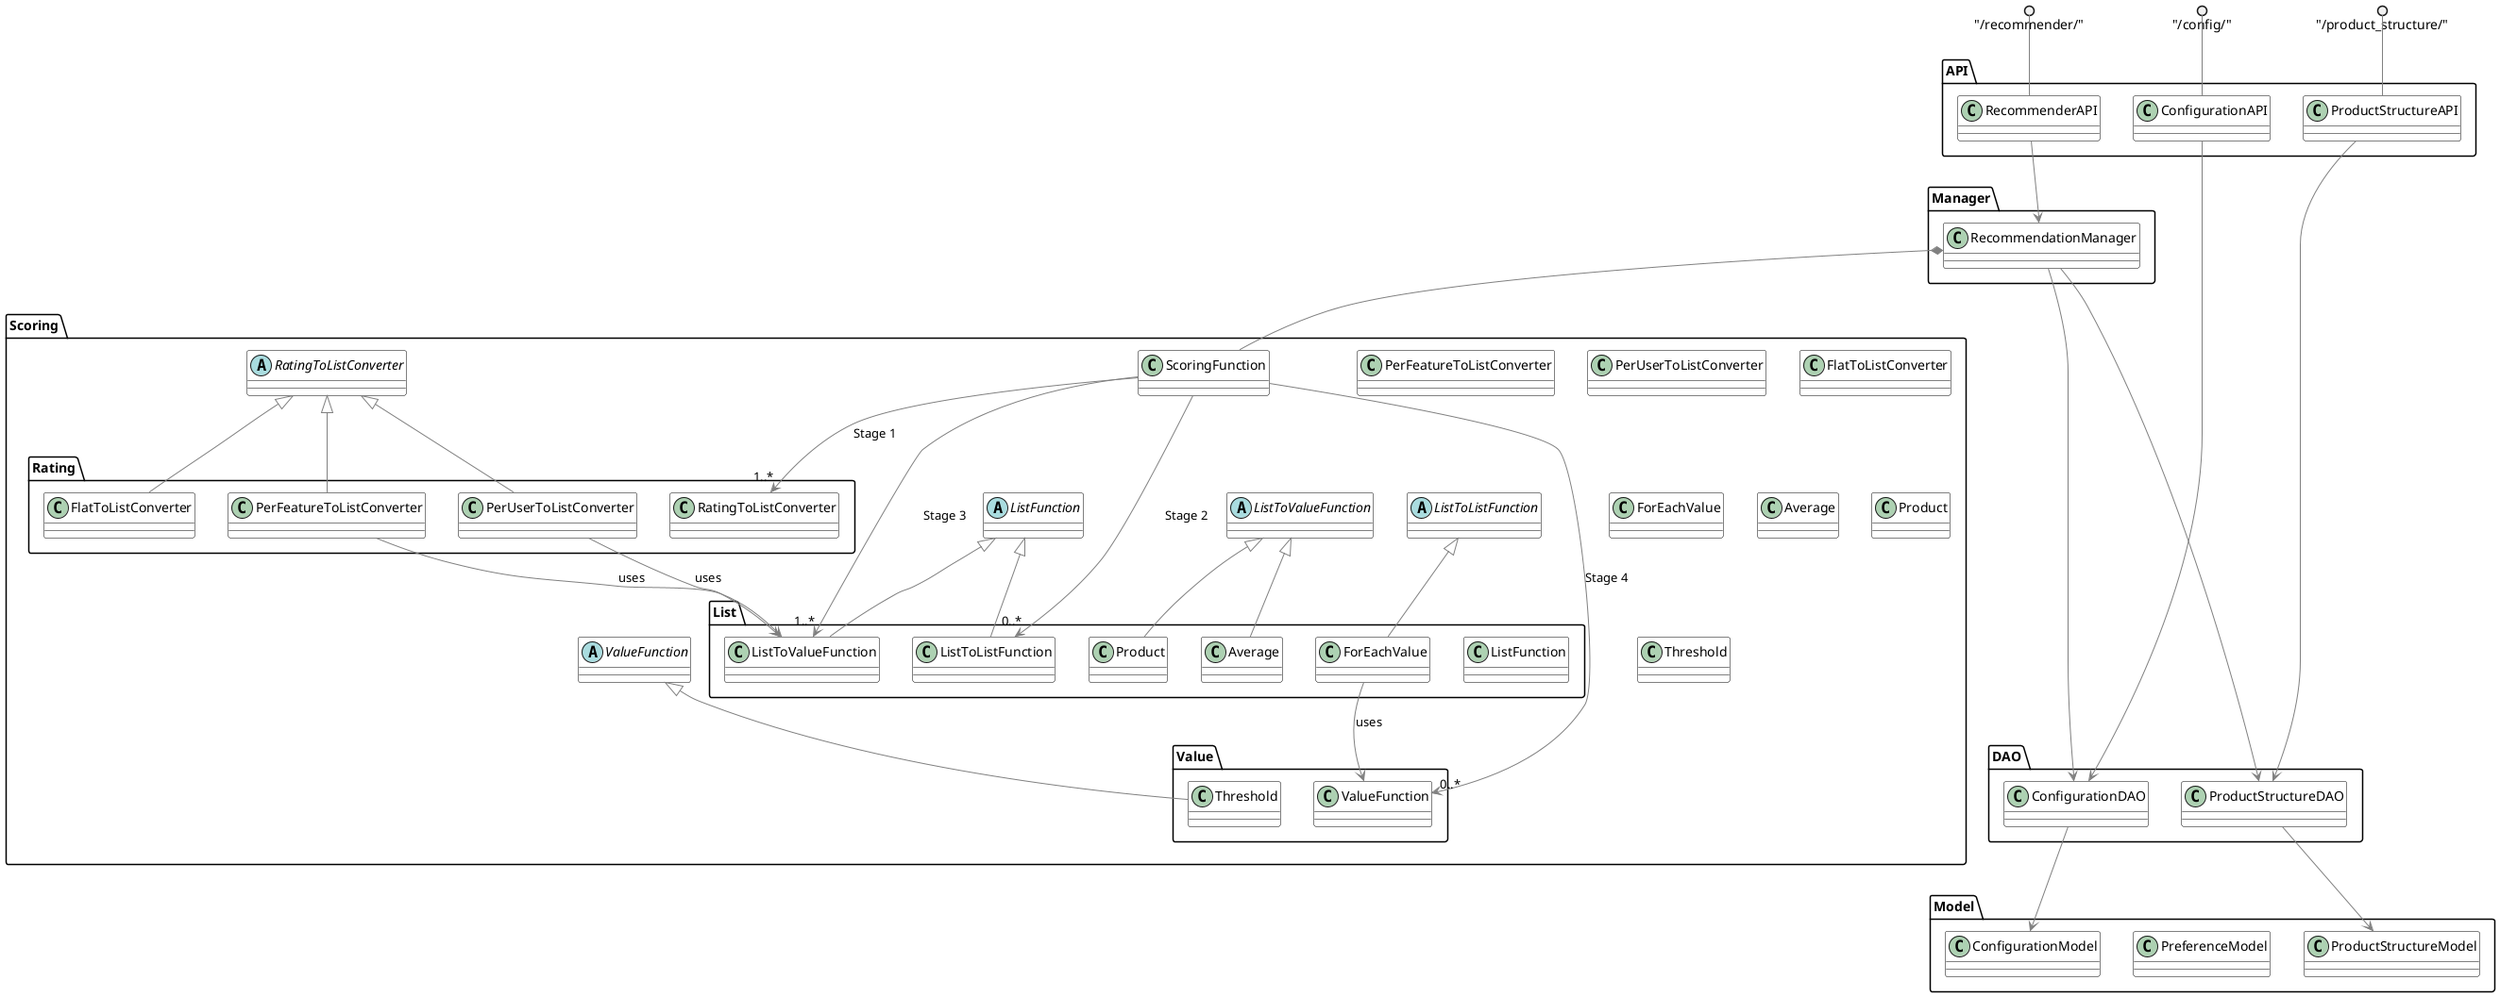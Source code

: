 @startuml

skinparam class {
	BackgroundColor White
	ArrowColor Grey
	BorderColor Black
}
skinparam shadowing false

package API {
    class ConfigurationAPI
    class RecommenderAPI
    class ProductStructureAPI
}
"/config/" ()-- ConfigurationAPI
"/recommender/" ()-- RecommenderAPI
"/product_structure/" ()-- ProductStructureAPI

package Manager {
    class RecommendationManager
}

package Model{
    class ConfigurationModel
    class PreferenceModel
    class ProductStructureModel
}

package DAO {
    class ConfigurationDAO
    class ProductStructureDAO
}

package Scoring {  
    
    

    package List {
        class ListFunction
        class ListToListFunction
        class ListToValueFunction
        class Average
        class Product
        class ForEachValue
    }

    package Value {
        class ValueFunction
        class Threshold
    }

    package Rating {
        class RatingToListConverter
        class FlatToListConverter
        class PerUserToListConverter
        class PerFeatureToListConverter
    }


    ScoringFunction --> "1..*" RatingToListConverter : Stage 1
    ScoringFunction --> "0..*" ListToListFunction : Stage 2
    ScoringFunction --> "1..*" ListToValueFunction : Stage 3
    ScoringFunction --> "0..*" ValueFunction : Stage 4

    class ScoringFunction{

    }

    abstract class RatingToListConverter {

    }

    RatingToListConverter <|-- PerFeatureToListConverter
    PerFeatureToListConverter --> ListToValueFunction :uses
    class PerFeatureToListConverter {

    }
    RatingToListConverter <|-- PerUserToListConverter
    PerUserToListConverter --> ListToValueFunction :uses
    class PerUserToListConverter {

    }
    RatingToListConverter <|-- FlatToListConverter
    class FlatToListConverter {

    }
 
    abstract class ListFunction {

    }

    ListFunction <|-- ListToListFunction
    abstract class ListToListFunction {

    }

    ListToListFunction <|-- ForEachValue
    ForEachValue --> ValueFunction:uses
    class ForEachValue {

    }


    ListFunction <|-- ListToValueFunction
    abstract class ListToValueFunction {
        
    }

    ListToValueFunction <|-- Average
    class Average {
        
    }
    ListToValueFunction <|-- Product
    class Product {

    }

    abstract class ValueFunction{

    }

    ValueFunction <|-- Threshold
    class Threshold {
        
    }
}

RecommendationManager *-- ScoringFunction

ConfigurationAPI --> ConfigurationDAO
ProductStructureAPI --> ProductStructureDAO
RecommenderAPI --> RecommendationManager

RecommendationManager --> ProductStructureDAO
RecommendationManager --> ConfigurationDAO
ScoringFunction --[hidden]--> ConfigurationDAO



ConfigurationDAO --> ConfigurationModel
ProductStructureDAO --> ProductStructureModel


@enduml